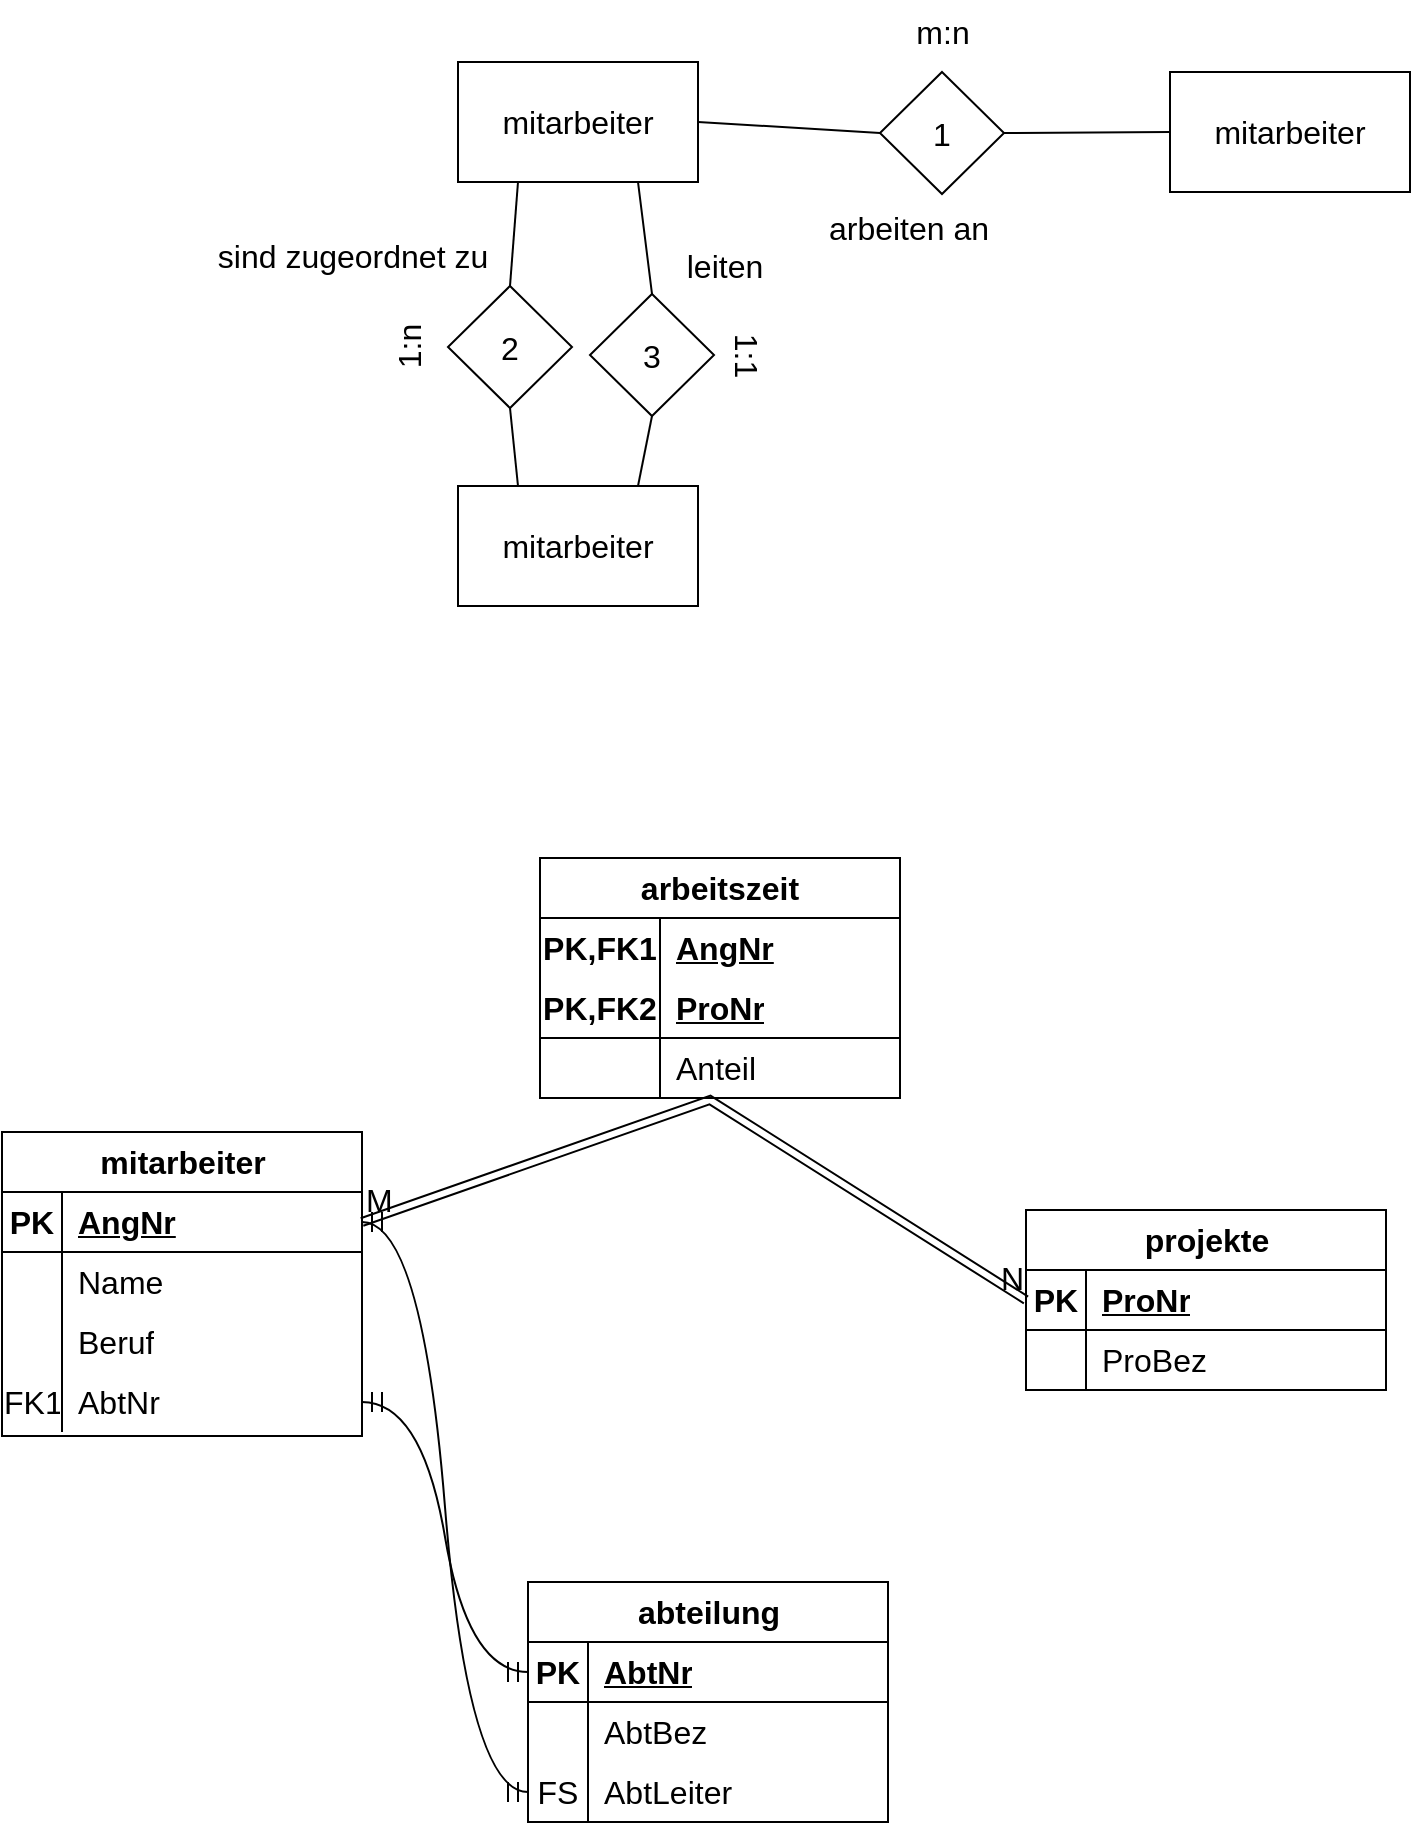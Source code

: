 <mxfile version="22.0.8" type="github">
  <diagram name="Seite-1" id="YgMGg8l8Onz_ZqbwtyxM">
    <mxGraphModel dx="1266" dy="1454" grid="0" gridSize="10" guides="1" tooltips="1" connect="1" arrows="1" fold="1" page="0" pageScale="1" pageWidth="827" pageHeight="1169" math="0" shadow="0">
      <root>
        <mxCell id="0" />
        <mxCell id="1" parent="0" />
        <mxCell id="LxW0GZRWCv3HTzdDJhIV-1" value="mitarbeiter" style="shape=table;startSize=30;container=1;collapsible=1;childLayout=tableLayout;fixedRows=1;rowLines=0;fontStyle=1;align=center;resizeLast=1;html=1;fontSize=16;" parent="1" vertex="1">
          <mxGeometry x="1" y="44" width="180" height="152" as="geometry" />
        </mxCell>
        <mxCell id="LxW0GZRWCv3HTzdDJhIV-2" value="" style="shape=tableRow;horizontal=0;startSize=0;swimlaneHead=0;swimlaneBody=0;fillColor=none;collapsible=0;dropTarget=0;points=[[0,0.5],[1,0.5]];portConstraint=eastwest;top=0;left=0;right=0;bottom=1;fontSize=16;" parent="LxW0GZRWCv3HTzdDJhIV-1" vertex="1">
          <mxGeometry y="30" width="180" height="30" as="geometry" />
        </mxCell>
        <mxCell id="LxW0GZRWCv3HTzdDJhIV-3" value="PK" style="shape=partialRectangle;connectable=0;fillColor=none;top=0;left=0;bottom=0;right=0;fontStyle=1;overflow=hidden;whiteSpace=wrap;html=1;fontSize=16;" parent="LxW0GZRWCv3HTzdDJhIV-2" vertex="1">
          <mxGeometry width="30" height="30" as="geometry">
            <mxRectangle width="30" height="30" as="alternateBounds" />
          </mxGeometry>
        </mxCell>
        <mxCell id="LxW0GZRWCv3HTzdDJhIV-4" value="AngNr" style="shape=partialRectangle;connectable=0;fillColor=none;top=0;left=0;bottom=0;right=0;align=left;spacingLeft=6;fontStyle=5;overflow=hidden;whiteSpace=wrap;html=1;fontSize=16;" parent="LxW0GZRWCv3HTzdDJhIV-2" vertex="1">
          <mxGeometry x="30" width="150" height="30" as="geometry">
            <mxRectangle width="150" height="30" as="alternateBounds" />
          </mxGeometry>
        </mxCell>
        <mxCell id="LxW0GZRWCv3HTzdDJhIV-5" value="" style="shape=tableRow;horizontal=0;startSize=0;swimlaneHead=0;swimlaneBody=0;fillColor=none;collapsible=0;dropTarget=0;points=[[0,0.5],[1,0.5]];portConstraint=eastwest;top=0;left=0;right=0;bottom=0;fontSize=16;" parent="LxW0GZRWCv3HTzdDJhIV-1" vertex="1">
          <mxGeometry y="60" width="180" height="30" as="geometry" />
        </mxCell>
        <mxCell id="LxW0GZRWCv3HTzdDJhIV-6" value="" style="shape=partialRectangle;connectable=0;fillColor=none;top=0;left=0;bottom=0;right=0;editable=1;overflow=hidden;whiteSpace=wrap;html=1;fontSize=16;" parent="LxW0GZRWCv3HTzdDJhIV-5" vertex="1">
          <mxGeometry width="30" height="30" as="geometry">
            <mxRectangle width="30" height="30" as="alternateBounds" />
          </mxGeometry>
        </mxCell>
        <mxCell id="LxW0GZRWCv3HTzdDJhIV-7" value="Name" style="shape=partialRectangle;connectable=0;fillColor=none;top=0;left=0;bottom=0;right=0;align=left;spacingLeft=6;overflow=hidden;whiteSpace=wrap;html=1;fontSize=16;" parent="LxW0GZRWCv3HTzdDJhIV-5" vertex="1">
          <mxGeometry x="30" width="150" height="30" as="geometry">
            <mxRectangle width="150" height="30" as="alternateBounds" />
          </mxGeometry>
        </mxCell>
        <mxCell id="LxW0GZRWCv3HTzdDJhIV-8" value="" style="shape=tableRow;horizontal=0;startSize=0;swimlaneHead=0;swimlaneBody=0;fillColor=none;collapsible=0;dropTarget=0;points=[[0,0.5],[1,0.5]];portConstraint=eastwest;top=0;left=0;right=0;bottom=0;fontSize=16;" parent="LxW0GZRWCv3HTzdDJhIV-1" vertex="1">
          <mxGeometry y="90" width="180" height="30" as="geometry" />
        </mxCell>
        <mxCell id="LxW0GZRWCv3HTzdDJhIV-9" value="" style="shape=partialRectangle;connectable=0;fillColor=none;top=0;left=0;bottom=0;right=0;editable=1;overflow=hidden;whiteSpace=wrap;html=1;fontSize=16;" parent="LxW0GZRWCv3HTzdDJhIV-8" vertex="1">
          <mxGeometry width="30" height="30" as="geometry">
            <mxRectangle width="30" height="30" as="alternateBounds" />
          </mxGeometry>
        </mxCell>
        <mxCell id="LxW0GZRWCv3HTzdDJhIV-10" value="Beruf" style="shape=partialRectangle;connectable=0;fillColor=none;top=0;left=0;bottom=0;right=0;align=left;spacingLeft=6;overflow=hidden;whiteSpace=wrap;html=1;fontSize=16;" parent="LxW0GZRWCv3HTzdDJhIV-8" vertex="1">
          <mxGeometry x="30" width="150" height="30" as="geometry">
            <mxRectangle width="150" height="30" as="alternateBounds" />
          </mxGeometry>
        </mxCell>
        <mxCell id="LxW0GZRWCv3HTzdDJhIV-11" value="" style="shape=tableRow;horizontal=0;startSize=0;swimlaneHead=0;swimlaneBody=0;fillColor=none;collapsible=0;dropTarget=0;points=[[0,0.5],[1,0.5]];portConstraint=eastwest;top=0;left=0;right=0;bottom=0;fontSize=16;" parent="LxW0GZRWCv3HTzdDJhIV-1" vertex="1">
          <mxGeometry y="120" width="180" height="30" as="geometry" />
        </mxCell>
        <mxCell id="LxW0GZRWCv3HTzdDJhIV-12" value="FK1" style="shape=partialRectangle;connectable=0;fillColor=none;top=0;left=0;bottom=0;right=0;editable=1;overflow=hidden;whiteSpace=wrap;html=1;fontSize=16;" parent="LxW0GZRWCv3HTzdDJhIV-11" vertex="1">
          <mxGeometry width="30" height="30" as="geometry">
            <mxRectangle width="30" height="30" as="alternateBounds" />
          </mxGeometry>
        </mxCell>
        <mxCell id="LxW0GZRWCv3HTzdDJhIV-13" value="AbtNr" style="shape=partialRectangle;connectable=0;fillColor=none;top=0;left=0;bottom=0;right=0;align=left;spacingLeft=6;overflow=hidden;whiteSpace=wrap;html=1;fontSize=16;" parent="LxW0GZRWCv3HTzdDJhIV-11" vertex="1">
          <mxGeometry x="30" width="150" height="30" as="geometry">
            <mxRectangle width="150" height="30" as="alternateBounds" />
          </mxGeometry>
        </mxCell>
        <mxCell id="LxW0GZRWCv3HTzdDJhIV-76" value="abteilung" style="shape=table;startSize=30;container=1;collapsible=1;childLayout=tableLayout;fixedRows=1;rowLines=0;fontStyle=1;align=center;resizeLast=1;html=1;fontSize=16;" parent="1" vertex="1">
          <mxGeometry x="264" y="269" width="180" height="120" as="geometry" />
        </mxCell>
        <mxCell id="LxW0GZRWCv3HTzdDJhIV-77" value="" style="shape=tableRow;horizontal=0;startSize=0;swimlaneHead=0;swimlaneBody=0;fillColor=none;collapsible=0;dropTarget=0;points=[[0,0.5],[1,0.5]];portConstraint=eastwest;top=0;left=0;right=0;bottom=1;fontSize=16;" parent="LxW0GZRWCv3HTzdDJhIV-76" vertex="1">
          <mxGeometry y="30" width="180" height="30" as="geometry" />
        </mxCell>
        <mxCell id="LxW0GZRWCv3HTzdDJhIV-78" value="PK" style="shape=partialRectangle;connectable=0;fillColor=none;top=0;left=0;bottom=0;right=0;fontStyle=1;overflow=hidden;whiteSpace=wrap;html=1;fontSize=16;" parent="LxW0GZRWCv3HTzdDJhIV-77" vertex="1">
          <mxGeometry width="30" height="30" as="geometry">
            <mxRectangle width="30" height="30" as="alternateBounds" />
          </mxGeometry>
        </mxCell>
        <mxCell id="LxW0GZRWCv3HTzdDJhIV-79" value="AbtNr" style="shape=partialRectangle;connectable=0;fillColor=none;top=0;left=0;bottom=0;right=0;align=left;spacingLeft=6;fontStyle=5;overflow=hidden;whiteSpace=wrap;html=1;fontSize=16;" parent="LxW0GZRWCv3HTzdDJhIV-77" vertex="1">
          <mxGeometry x="30" width="150" height="30" as="geometry">
            <mxRectangle width="150" height="30" as="alternateBounds" />
          </mxGeometry>
        </mxCell>
        <mxCell id="LxW0GZRWCv3HTzdDJhIV-80" value="" style="shape=tableRow;horizontal=0;startSize=0;swimlaneHead=0;swimlaneBody=0;fillColor=none;collapsible=0;dropTarget=0;points=[[0,0.5],[1,0.5]];portConstraint=eastwest;top=0;left=0;right=0;bottom=0;fontSize=16;" parent="LxW0GZRWCv3HTzdDJhIV-76" vertex="1">
          <mxGeometry y="60" width="180" height="30" as="geometry" />
        </mxCell>
        <mxCell id="LxW0GZRWCv3HTzdDJhIV-81" value="" style="shape=partialRectangle;connectable=0;fillColor=none;top=0;left=0;bottom=0;right=0;editable=1;overflow=hidden;whiteSpace=wrap;html=1;fontSize=16;" parent="LxW0GZRWCv3HTzdDJhIV-80" vertex="1">
          <mxGeometry width="30" height="30" as="geometry">
            <mxRectangle width="30" height="30" as="alternateBounds" />
          </mxGeometry>
        </mxCell>
        <mxCell id="LxW0GZRWCv3HTzdDJhIV-82" value="AbtBez" style="shape=partialRectangle;connectable=0;fillColor=none;top=0;left=0;bottom=0;right=0;align=left;spacingLeft=6;overflow=hidden;whiteSpace=wrap;html=1;fontSize=16;" parent="LxW0GZRWCv3HTzdDJhIV-80" vertex="1">
          <mxGeometry x="30" width="150" height="30" as="geometry">
            <mxRectangle width="150" height="30" as="alternateBounds" />
          </mxGeometry>
        </mxCell>
        <mxCell id="LxW0GZRWCv3HTzdDJhIV-83" value="" style="shape=tableRow;horizontal=0;startSize=0;swimlaneHead=0;swimlaneBody=0;fillColor=none;collapsible=0;dropTarget=0;points=[[0,0.5],[1,0.5]];portConstraint=eastwest;top=0;left=0;right=0;bottom=0;fontSize=16;" parent="LxW0GZRWCv3HTzdDJhIV-76" vertex="1">
          <mxGeometry y="90" width="180" height="30" as="geometry" />
        </mxCell>
        <mxCell id="LxW0GZRWCv3HTzdDJhIV-84" value="FS" style="shape=partialRectangle;connectable=0;fillColor=none;top=0;left=0;bottom=0;right=0;editable=1;overflow=hidden;whiteSpace=wrap;html=1;fontSize=16;" parent="LxW0GZRWCv3HTzdDJhIV-83" vertex="1">
          <mxGeometry width="30" height="30" as="geometry">
            <mxRectangle width="30" height="30" as="alternateBounds" />
          </mxGeometry>
        </mxCell>
        <mxCell id="LxW0GZRWCv3HTzdDJhIV-85" value="AbtLeiter" style="shape=partialRectangle;connectable=0;fillColor=none;top=0;left=0;bottom=0;right=0;align=left;spacingLeft=6;overflow=hidden;whiteSpace=wrap;html=1;fontSize=16;" parent="LxW0GZRWCv3HTzdDJhIV-83" vertex="1">
          <mxGeometry x="30" width="150" height="30" as="geometry">
            <mxRectangle width="150" height="30" as="alternateBounds" />
          </mxGeometry>
        </mxCell>
        <mxCell id="LxW0GZRWCv3HTzdDJhIV-106" value="projekte" style="shape=table;startSize=30;container=1;collapsible=1;childLayout=tableLayout;fixedRows=1;rowLines=0;fontStyle=1;align=center;resizeLast=1;html=1;fontSize=16;" parent="1" vertex="1">
          <mxGeometry x="513" y="83" width="180" height="90" as="geometry" />
        </mxCell>
        <mxCell id="LxW0GZRWCv3HTzdDJhIV-107" value="" style="shape=tableRow;horizontal=0;startSize=0;swimlaneHead=0;swimlaneBody=0;fillColor=none;collapsible=0;dropTarget=0;points=[[0,0.5],[1,0.5]];portConstraint=eastwest;top=0;left=0;right=0;bottom=1;fontSize=16;" parent="LxW0GZRWCv3HTzdDJhIV-106" vertex="1">
          <mxGeometry y="30" width="180" height="30" as="geometry" />
        </mxCell>
        <mxCell id="LxW0GZRWCv3HTzdDJhIV-108" value="PK" style="shape=partialRectangle;connectable=0;fillColor=none;top=0;left=0;bottom=0;right=0;fontStyle=1;overflow=hidden;whiteSpace=wrap;html=1;fontSize=16;" parent="LxW0GZRWCv3HTzdDJhIV-107" vertex="1">
          <mxGeometry width="30" height="30" as="geometry">
            <mxRectangle width="30" height="30" as="alternateBounds" />
          </mxGeometry>
        </mxCell>
        <mxCell id="LxW0GZRWCv3HTzdDJhIV-109" value="ProNr" style="shape=partialRectangle;connectable=0;fillColor=none;top=0;left=0;bottom=0;right=0;align=left;spacingLeft=6;fontStyle=5;overflow=hidden;whiteSpace=wrap;html=1;fontSize=16;" parent="LxW0GZRWCv3HTzdDJhIV-107" vertex="1">
          <mxGeometry x="30" width="150" height="30" as="geometry">
            <mxRectangle width="150" height="30" as="alternateBounds" />
          </mxGeometry>
        </mxCell>
        <mxCell id="LxW0GZRWCv3HTzdDJhIV-110" value="" style="shape=tableRow;horizontal=0;startSize=0;swimlaneHead=0;swimlaneBody=0;fillColor=none;collapsible=0;dropTarget=0;points=[[0,0.5],[1,0.5]];portConstraint=eastwest;top=0;left=0;right=0;bottom=0;fontSize=16;" parent="LxW0GZRWCv3HTzdDJhIV-106" vertex="1">
          <mxGeometry y="60" width="180" height="30" as="geometry" />
        </mxCell>
        <mxCell id="LxW0GZRWCv3HTzdDJhIV-111" value="" style="shape=partialRectangle;connectable=0;fillColor=none;top=0;left=0;bottom=0;right=0;editable=1;overflow=hidden;whiteSpace=wrap;html=1;fontSize=16;" parent="LxW0GZRWCv3HTzdDJhIV-110" vertex="1">
          <mxGeometry width="30" height="30" as="geometry">
            <mxRectangle width="30" height="30" as="alternateBounds" />
          </mxGeometry>
        </mxCell>
        <mxCell id="LxW0GZRWCv3HTzdDJhIV-112" value="ProBez" style="shape=partialRectangle;connectable=0;fillColor=none;top=0;left=0;bottom=0;right=0;align=left;spacingLeft=6;overflow=hidden;whiteSpace=wrap;html=1;fontSize=16;" parent="LxW0GZRWCv3HTzdDJhIV-110" vertex="1">
          <mxGeometry x="30" width="150" height="30" as="geometry">
            <mxRectangle width="150" height="30" as="alternateBounds" />
          </mxGeometry>
        </mxCell>
        <mxCell id="LxW0GZRWCv3HTzdDJhIV-145" value="arbeitszeit" style="shape=table;startSize=30;container=1;collapsible=1;childLayout=tableLayout;fixedRows=1;rowLines=0;fontStyle=1;align=center;resizeLast=1;html=1;whiteSpace=wrap;fontSize=16;" parent="1" vertex="1">
          <mxGeometry x="270" y="-93" width="180" height="120" as="geometry" />
        </mxCell>
        <mxCell id="LxW0GZRWCv3HTzdDJhIV-146" value="" style="shape=tableRow;horizontal=0;startSize=0;swimlaneHead=0;swimlaneBody=0;fillColor=none;collapsible=0;dropTarget=0;points=[[0,0.5],[1,0.5]];portConstraint=eastwest;top=0;left=0;right=0;bottom=0;html=1;fontSize=16;" parent="LxW0GZRWCv3HTzdDJhIV-145" vertex="1">
          <mxGeometry y="30" width="180" height="30" as="geometry" />
        </mxCell>
        <mxCell id="LxW0GZRWCv3HTzdDJhIV-147" value="PK,FK1" style="shape=partialRectangle;connectable=0;fillColor=none;top=0;left=0;bottom=0;right=0;fontStyle=1;overflow=hidden;html=1;whiteSpace=wrap;fontSize=16;" parent="LxW0GZRWCv3HTzdDJhIV-146" vertex="1">
          <mxGeometry width="60" height="30" as="geometry">
            <mxRectangle width="60" height="30" as="alternateBounds" />
          </mxGeometry>
        </mxCell>
        <mxCell id="LxW0GZRWCv3HTzdDJhIV-148" value="AngNr" style="shape=partialRectangle;connectable=0;fillColor=none;top=0;left=0;bottom=0;right=0;align=left;spacingLeft=6;fontStyle=5;overflow=hidden;html=1;whiteSpace=wrap;fontSize=16;" parent="LxW0GZRWCv3HTzdDJhIV-146" vertex="1">
          <mxGeometry x="60" width="120" height="30" as="geometry">
            <mxRectangle width="120" height="30" as="alternateBounds" />
          </mxGeometry>
        </mxCell>
        <mxCell id="LxW0GZRWCv3HTzdDJhIV-149" value="" style="shape=tableRow;horizontal=0;startSize=0;swimlaneHead=0;swimlaneBody=0;fillColor=none;collapsible=0;dropTarget=0;points=[[0,0.5],[1,0.5]];portConstraint=eastwest;top=0;left=0;right=0;bottom=1;html=1;fontSize=16;" parent="LxW0GZRWCv3HTzdDJhIV-145" vertex="1">
          <mxGeometry y="60" width="180" height="30" as="geometry" />
        </mxCell>
        <mxCell id="LxW0GZRWCv3HTzdDJhIV-150" value="PK,FK2" style="shape=partialRectangle;connectable=0;fillColor=none;top=0;left=0;bottom=0;right=0;fontStyle=1;overflow=hidden;html=1;whiteSpace=wrap;fontSize=16;" parent="LxW0GZRWCv3HTzdDJhIV-149" vertex="1">
          <mxGeometry width="60" height="30" as="geometry">
            <mxRectangle width="60" height="30" as="alternateBounds" />
          </mxGeometry>
        </mxCell>
        <mxCell id="LxW0GZRWCv3HTzdDJhIV-151" value="ProNr" style="shape=partialRectangle;connectable=0;fillColor=none;top=0;left=0;bottom=0;right=0;align=left;spacingLeft=6;fontStyle=5;overflow=hidden;html=1;whiteSpace=wrap;fontSize=16;" parent="LxW0GZRWCv3HTzdDJhIV-149" vertex="1">
          <mxGeometry x="60" width="120" height="30" as="geometry">
            <mxRectangle width="120" height="30" as="alternateBounds" />
          </mxGeometry>
        </mxCell>
        <mxCell id="LxW0GZRWCv3HTzdDJhIV-152" value="" style="shape=tableRow;horizontal=0;startSize=0;swimlaneHead=0;swimlaneBody=0;fillColor=none;collapsible=0;dropTarget=0;points=[[0,0.5],[1,0.5]];portConstraint=eastwest;top=0;left=0;right=0;bottom=0;html=1;fontSize=16;" parent="LxW0GZRWCv3HTzdDJhIV-145" vertex="1">
          <mxGeometry y="90" width="180" height="30" as="geometry" />
        </mxCell>
        <mxCell id="LxW0GZRWCv3HTzdDJhIV-153" value="" style="shape=partialRectangle;connectable=0;fillColor=none;top=0;left=0;bottom=0;right=0;editable=1;overflow=hidden;html=1;whiteSpace=wrap;fontSize=16;" parent="LxW0GZRWCv3HTzdDJhIV-152" vertex="1">
          <mxGeometry width="60" height="30" as="geometry">
            <mxRectangle width="60" height="30" as="alternateBounds" />
          </mxGeometry>
        </mxCell>
        <mxCell id="LxW0GZRWCv3HTzdDJhIV-154" value="Anteil" style="shape=partialRectangle;connectable=0;fillColor=none;top=0;left=0;bottom=0;right=0;align=left;spacingLeft=6;overflow=hidden;html=1;whiteSpace=wrap;fontSize=16;" parent="LxW0GZRWCv3HTzdDJhIV-152" vertex="1">
          <mxGeometry x="60" width="120" height="30" as="geometry">
            <mxRectangle width="120" height="30" as="alternateBounds" />
          </mxGeometry>
        </mxCell>
        <mxCell id="LxW0GZRWCv3HTzdDJhIV-158" value="" style="edgeStyle=entityRelationEdgeStyle;fontSize=12;html=1;endArrow=ERmandOne;startArrow=ERmandOne;rounded=0;startSize=8;endSize=8;curved=1;exitX=1;exitY=0.5;exitDx=0;exitDy=0;entryX=0;entryY=0.5;entryDx=0;entryDy=0;" parent="1" source="LxW0GZRWCv3HTzdDJhIV-2" target="LxW0GZRWCv3HTzdDJhIV-83" edge="1">
          <mxGeometry width="100" height="100" relative="1" as="geometry">
            <mxPoint x="266" y="296" as="sourcePoint" />
            <mxPoint x="366" y="196" as="targetPoint" />
            <Array as="points">
              <mxPoint x="266" y="192" />
              <mxPoint x="147" y="256" />
              <mxPoint x="259" y="229" />
            </Array>
          </mxGeometry>
        </mxCell>
        <mxCell id="LxW0GZRWCv3HTzdDJhIV-159" value="" style="edgeStyle=entityRelationEdgeStyle;fontSize=12;html=1;endArrow=ERmandOne;startArrow=ERmandOne;rounded=0;startSize=8;endSize=8;curved=1;exitX=1;exitY=0.5;exitDx=0;exitDy=0;entryX=0;entryY=0.5;entryDx=0;entryDy=0;" parent="1" source="LxW0GZRWCv3HTzdDJhIV-11" target="LxW0GZRWCv3HTzdDJhIV-77" edge="1">
          <mxGeometry width="100" height="100" relative="1" as="geometry">
            <mxPoint x="266" y="296" as="sourcePoint" />
            <mxPoint x="366" y="196" as="targetPoint" />
            <Array as="points">
              <mxPoint x="229" y="161" />
              <mxPoint x="193" y="261" />
            </Array>
          </mxGeometry>
        </mxCell>
        <mxCell id="LxW0GZRWCv3HTzdDJhIV-163" value="" style="shape=link;html=1;rounded=0;fontSize=12;startSize=8;endSize=8;curved=1;exitX=1;exitY=0.5;exitDx=0;exitDy=0;entryX=0;entryY=0.5;entryDx=0;entryDy=0;" parent="1" source="LxW0GZRWCv3HTzdDJhIV-2" target="LxW0GZRWCv3HTzdDJhIV-107" edge="1">
          <mxGeometry relative="1" as="geometry">
            <mxPoint x="341" y="244" as="sourcePoint" />
            <mxPoint x="501" y="244" as="targetPoint" />
            <Array as="points">
              <mxPoint x="355" y="28" />
            </Array>
          </mxGeometry>
        </mxCell>
        <mxCell id="LxW0GZRWCv3HTzdDJhIV-164" value="M" style="resizable=0;html=1;whiteSpace=wrap;align=left;verticalAlign=bottom;fontSize=16;" parent="LxW0GZRWCv3HTzdDJhIV-163" connectable="0" vertex="1">
          <mxGeometry x="-1" relative="1" as="geometry" />
        </mxCell>
        <mxCell id="LxW0GZRWCv3HTzdDJhIV-165" value="N" style="resizable=0;html=1;whiteSpace=wrap;align=right;verticalAlign=bottom;fontSize=16;" parent="LxW0GZRWCv3HTzdDJhIV-163" connectable="0" vertex="1">
          <mxGeometry x="1" relative="1" as="geometry" />
        </mxCell>
        <mxCell id="LxW0GZRWCv3HTzdDJhIV-166" value="mitarbeiter" style="rounded=0;whiteSpace=wrap;html=1;fontSize=16;" parent="1" vertex="1">
          <mxGeometry x="229" y="-491" width="120" height="60" as="geometry" />
        </mxCell>
        <mxCell id="LxW0GZRWCv3HTzdDJhIV-167" value="mitarbeiter" style="rounded=0;whiteSpace=wrap;html=1;fontSize=16;" parent="1" vertex="1">
          <mxGeometry x="585" y="-486" width="120" height="60" as="geometry" />
        </mxCell>
        <mxCell id="LxW0GZRWCv3HTzdDJhIV-168" value="mitarbeiter" style="rounded=0;whiteSpace=wrap;html=1;fontSize=16;" parent="1" vertex="1">
          <mxGeometry x="229" y="-279" width="120" height="60" as="geometry" />
        </mxCell>
        <mxCell id="LxW0GZRWCv3HTzdDJhIV-169" value="2" style="rhombus;whiteSpace=wrap;html=1;fontSize=16;" parent="1" vertex="1">
          <mxGeometry x="224" y="-379" width="62" height="61" as="geometry" />
        </mxCell>
        <mxCell id="LxW0GZRWCv3HTzdDJhIV-170" value="1" style="rhombus;whiteSpace=wrap;html=1;fontSize=16;" parent="1" vertex="1">
          <mxGeometry x="440" y="-486" width="62" height="61" as="geometry" />
        </mxCell>
        <mxCell id="LxW0GZRWCv3HTzdDJhIV-171" value="3" style="rhombus;whiteSpace=wrap;html=1;fontSize=16;" parent="1" vertex="1">
          <mxGeometry x="295" y="-375" width="62" height="61" as="geometry" />
        </mxCell>
        <mxCell id="LxW0GZRWCv3HTzdDJhIV-173" value="" style="endArrow=none;html=1;rounded=0;fontSize=12;startSize=8;endSize=8;curved=1;entryX=0.25;entryY=1;entryDx=0;entryDy=0;exitX=0.5;exitY=0;exitDx=0;exitDy=0;" parent="1" source="LxW0GZRWCv3HTzdDJhIV-169" target="LxW0GZRWCv3HTzdDJhIV-166" edge="1">
          <mxGeometry width="50" height="50" relative="1" as="geometry">
            <mxPoint x="508" y="-172" as="sourcePoint" />
            <mxPoint x="558" y="-222" as="targetPoint" />
          </mxGeometry>
        </mxCell>
        <mxCell id="LxW0GZRWCv3HTzdDJhIV-174" value="" style="endArrow=none;html=1;rounded=0;fontSize=12;startSize=8;endSize=8;curved=1;entryX=0.75;entryY=1;entryDx=0;entryDy=0;exitX=0.5;exitY=0;exitDx=0;exitDy=0;" parent="1" source="LxW0GZRWCv3HTzdDJhIV-171" target="LxW0GZRWCv3HTzdDJhIV-166" edge="1">
          <mxGeometry width="50" height="50" relative="1" as="geometry">
            <mxPoint x="265" y="-369" as="sourcePoint" />
            <mxPoint x="269" y="-421" as="targetPoint" />
          </mxGeometry>
        </mxCell>
        <mxCell id="LxW0GZRWCv3HTzdDJhIV-175" value="" style="endArrow=none;html=1;rounded=0;fontSize=12;startSize=8;endSize=8;curved=1;entryX=0.5;entryY=1;entryDx=0;entryDy=0;exitX=0.25;exitY=0;exitDx=0;exitDy=0;" parent="1" source="LxW0GZRWCv3HTzdDJhIV-168" target="LxW0GZRWCv3HTzdDJhIV-169" edge="1">
          <mxGeometry width="50" height="50" relative="1" as="geometry">
            <mxPoint x="336" y="-365" as="sourcePoint" />
            <mxPoint x="329" y="-421" as="targetPoint" />
          </mxGeometry>
        </mxCell>
        <mxCell id="LxW0GZRWCv3HTzdDJhIV-176" value="" style="endArrow=none;html=1;rounded=0;fontSize=12;startSize=8;endSize=8;curved=1;entryX=0.5;entryY=1;entryDx=0;entryDy=0;exitX=0.75;exitY=0;exitDx=0;exitDy=0;" parent="1" source="LxW0GZRWCv3HTzdDJhIV-168" target="LxW0GZRWCv3HTzdDJhIV-171" edge="1">
          <mxGeometry width="50" height="50" relative="1" as="geometry">
            <mxPoint x="269" y="-269" as="sourcePoint" />
            <mxPoint x="265" y="-308" as="targetPoint" />
          </mxGeometry>
        </mxCell>
        <mxCell id="LxW0GZRWCv3HTzdDJhIV-177" value="" style="endArrow=none;html=1;rounded=0;fontSize=12;startSize=8;endSize=8;curved=1;entryX=1;entryY=0.5;entryDx=0;entryDy=0;exitX=0;exitY=0.5;exitDx=0;exitDy=0;" parent="1" source="LxW0GZRWCv3HTzdDJhIV-170" target="LxW0GZRWCv3HTzdDJhIV-166" edge="1">
          <mxGeometry width="50" height="50" relative="1" as="geometry">
            <mxPoint x="279" y="-259" as="sourcePoint" />
            <mxPoint x="275" y="-298" as="targetPoint" />
          </mxGeometry>
        </mxCell>
        <mxCell id="LxW0GZRWCv3HTzdDJhIV-178" value="" style="endArrow=none;html=1;rounded=0;fontSize=12;startSize=8;endSize=8;curved=1;entryX=1;entryY=0.5;entryDx=0;entryDy=0;exitX=0;exitY=0.5;exitDx=0;exitDy=0;" parent="1" source="LxW0GZRWCv3HTzdDJhIV-167" target="LxW0GZRWCv3HTzdDJhIV-170" edge="1">
          <mxGeometry width="50" height="50" relative="1" as="geometry">
            <mxPoint x="289" y="-249" as="sourcePoint" />
            <mxPoint x="285" y="-288" as="targetPoint" />
          </mxGeometry>
        </mxCell>
        <mxCell id="LxW0GZRWCv3HTzdDJhIV-179" value="m:n" style="text;html=1;align=center;verticalAlign=middle;resizable=0;points=[];autosize=1;strokeColor=none;fillColor=none;fontSize=16;" parent="1" vertex="1">
          <mxGeometry x="448.5" y="-522" width="45" height="31" as="geometry" />
        </mxCell>
        <mxCell id="LxW0GZRWCv3HTzdDJhIV-180" value="1:1" style="text;html=1;align=center;verticalAlign=middle;resizable=0;points=[];autosize=1;strokeColor=none;fillColor=none;fontSize=16;rotation=90;" parent="1" vertex="1">
          <mxGeometry x="354" y="-360" width="40" height="31" as="geometry" />
        </mxCell>
        <mxCell id="LxW0GZRWCv3HTzdDJhIV-181" value="1:n" style="text;html=1;align=center;verticalAlign=middle;resizable=0;points=[];autosize=1;strokeColor=none;fillColor=none;fontSize=16;rotation=-90;" parent="1" vertex="1">
          <mxGeometry x="184" y="-364" width="40" height="31" as="geometry" />
        </mxCell>
        <mxCell id="LxW0GZRWCv3HTzdDJhIV-184" value="arbeiten an" style="text;html=1;align=center;verticalAlign=middle;resizable=0;points=[];autosize=1;strokeColor=none;fillColor=none;fontSize=16;" parent="1" vertex="1">
          <mxGeometry x="405" y="-424" width="98" height="31" as="geometry" />
        </mxCell>
        <mxCell id="LxW0GZRWCv3HTzdDJhIV-185" value="sind zugeordnet zu" style="text;html=1;align=center;verticalAlign=middle;resizable=0;points=[];autosize=1;strokeColor=none;fillColor=none;fontSize=16;" parent="1" vertex="1">
          <mxGeometry x="99" y="-410" width="153" height="31" as="geometry" />
        </mxCell>
        <mxCell id="LxW0GZRWCv3HTzdDJhIV-186" value="leiten" style="text;html=1;align=center;verticalAlign=middle;resizable=0;points=[];autosize=1;strokeColor=none;fillColor=none;fontSize=16;" parent="1" vertex="1">
          <mxGeometry x="334" y="-405" width="56" height="31" as="geometry" />
        </mxCell>
      </root>
    </mxGraphModel>
  </diagram>
</mxfile>
